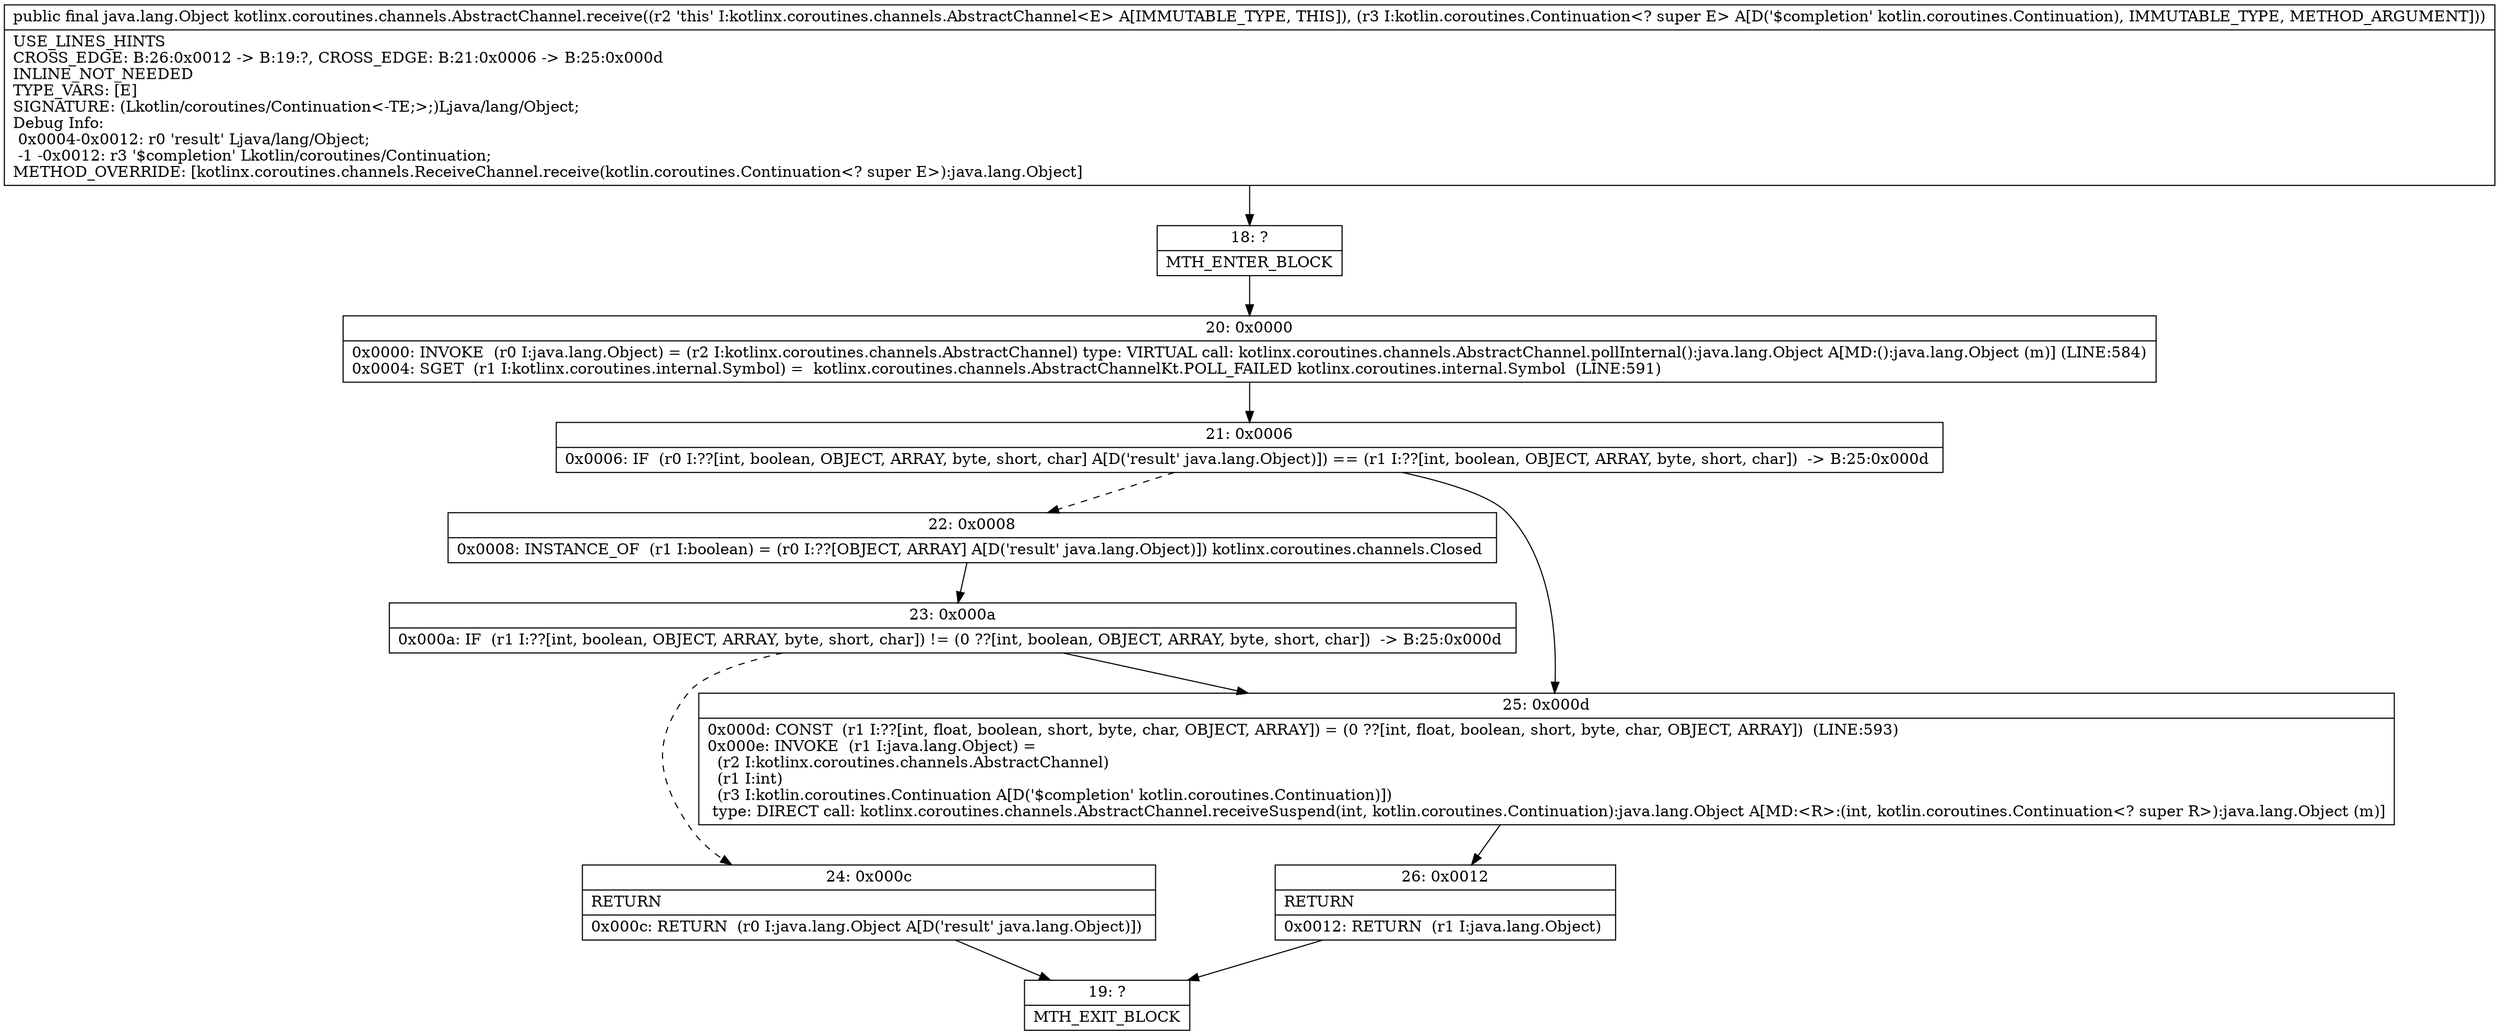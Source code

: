 digraph "CFG forkotlinx.coroutines.channels.AbstractChannel.receive(Lkotlin\/coroutines\/Continuation;)Ljava\/lang\/Object;" {
Node_18 [shape=record,label="{18\:\ ?|MTH_ENTER_BLOCK\l}"];
Node_20 [shape=record,label="{20\:\ 0x0000|0x0000: INVOKE  (r0 I:java.lang.Object) = (r2 I:kotlinx.coroutines.channels.AbstractChannel) type: VIRTUAL call: kotlinx.coroutines.channels.AbstractChannel.pollInternal():java.lang.Object A[MD:():java.lang.Object (m)] (LINE:584)\l0x0004: SGET  (r1 I:kotlinx.coroutines.internal.Symbol) =  kotlinx.coroutines.channels.AbstractChannelKt.POLL_FAILED kotlinx.coroutines.internal.Symbol  (LINE:591)\l}"];
Node_21 [shape=record,label="{21\:\ 0x0006|0x0006: IF  (r0 I:??[int, boolean, OBJECT, ARRAY, byte, short, char] A[D('result' java.lang.Object)]) == (r1 I:??[int, boolean, OBJECT, ARRAY, byte, short, char])  \-\> B:25:0x000d \l}"];
Node_22 [shape=record,label="{22\:\ 0x0008|0x0008: INSTANCE_OF  (r1 I:boolean) = (r0 I:??[OBJECT, ARRAY] A[D('result' java.lang.Object)]) kotlinx.coroutines.channels.Closed \l}"];
Node_23 [shape=record,label="{23\:\ 0x000a|0x000a: IF  (r1 I:??[int, boolean, OBJECT, ARRAY, byte, short, char]) != (0 ??[int, boolean, OBJECT, ARRAY, byte, short, char])  \-\> B:25:0x000d \l}"];
Node_24 [shape=record,label="{24\:\ 0x000c|RETURN\l|0x000c: RETURN  (r0 I:java.lang.Object A[D('result' java.lang.Object)]) \l}"];
Node_19 [shape=record,label="{19\:\ ?|MTH_EXIT_BLOCK\l}"];
Node_25 [shape=record,label="{25\:\ 0x000d|0x000d: CONST  (r1 I:??[int, float, boolean, short, byte, char, OBJECT, ARRAY]) = (0 ??[int, float, boolean, short, byte, char, OBJECT, ARRAY])  (LINE:593)\l0x000e: INVOKE  (r1 I:java.lang.Object) = \l  (r2 I:kotlinx.coroutines.channels.AbstractChannel)\l  (r1 I:int)\l  (r3 I:kotlin.coroutines.Continuation A[D('$completion' kotlin.coroutines.Continuation)])\l type: DIRECT call: kotlinx.coroutines.channels.AbstractChannel.receiveSuspend(int, kotlin.coroutines.Continuation):java.lang.Object A[MD:\<R\>:(int, kotlin.coroutines.Continuation\<? super R\>):java.lang.Object (m)]\l}"];
Node_26 [shape=record,label="{26\:\ 0x0012|RETURN\l|0x0012: RETURN  (r1 I:java.lang.Object) \l}"];
MethodNode[shape=record,label="{public final java.lang.Object kotlinx.coroutines.channels.AbstractChannel.receive((r2 'this' I:kotlinx.coroutines.channels.AbstractChannel\<E\> A[IMMUTABLE_TYPE, THIS]), (r3 I:kotlin.coroutines.Continuation\<? super E\> A[D('$completion' kotlin.coroutines.Continuation), IMMUTABLE_TYPE, METHOD_ARGUMENT]))  | USE_LINES_HINTS\lCROSS_EDGE: B:26:0x0012 \-\> B:19:?, CROSS_EDGE: B:21:0x0006 \-\> B:25:0x000d\lINLINE_NOT_NEEDED\lTYPE_VARS: [E]\lSIGNATURE: (Lkotlin\/coroutines\/Continuation\<\-TE;\>;)Ljava\/lang\/Object;\lDebug Info:\l  0x0004\-0x0012: r0 'result' Ljava\/lang\/Object;\l  \-1 \-0x0012: r3 '$completion' Lkotlin\/coroutines\/Continuation;\lMETHOD_OVERRIDE: [kotlinx.coroutines.channels.ReceiveChannel.receive(kotlin.coroutines.Continuation\<? super E\>):java.lang.Object]\l}"];
MethodNode -> Node_18;Node_18 -> Node_20;
Node_20 -> Node_21;
Node_21 -> Node_22[style=dashed];
Node_21 -> Node_25;
Node_22 -> Node_23;
Node_23 -> Node_24[style=dashed];
Node_23 -> Node_25;
Node_24 -> Node_19;
Node_25 -> Node_26;
Node_26 -> Node_19;
}

